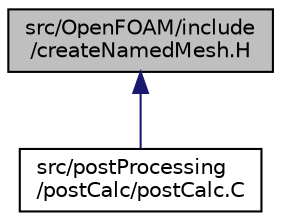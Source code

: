digraph "src/OpenFOAM/include/createNamedMesh.H"
{
  bgcolor="transparent";
  edge [fontname="Helvetica",fontsize="10",labelfontname="Helvetica",labelfontsize="10"];
  node [fontname="Helvetica",fontsize="10",shape=record];
  Node1 [label="src/OpenFOAM/include\l/createNamedMesh.H",height=0.2,width=0.4,color="black", fillcolor="grey75", style="filled", fontcolor="black"];
  Node1 -> Node2 [dir="back",color="midnightblue",fontsize="10",style="solid",fontname="Helvetica"];
  Node2 [label="src/postProcessing\l/postCalc/postCalc.C",height=0.2,width=0.4,color="black",URL="$a09416.html",tooltip="Generic wrapper for calculating a quantity at each time. "];
}
